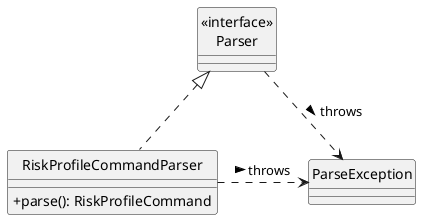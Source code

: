 @startuml
hide circle
skinparam classAttributeIconSize 0

Class "<<interface>>\nParser" as Parser
Class RiskProfileCommandParser {
  +parse(): RiskProfileCommand
}
Class ParseException

RiskProfileCommandParser .up.|> Parser
Parser .right.> ParseException: throws >
RiskProfileCommandParser .right.> ParseException: throws >
@enduml
